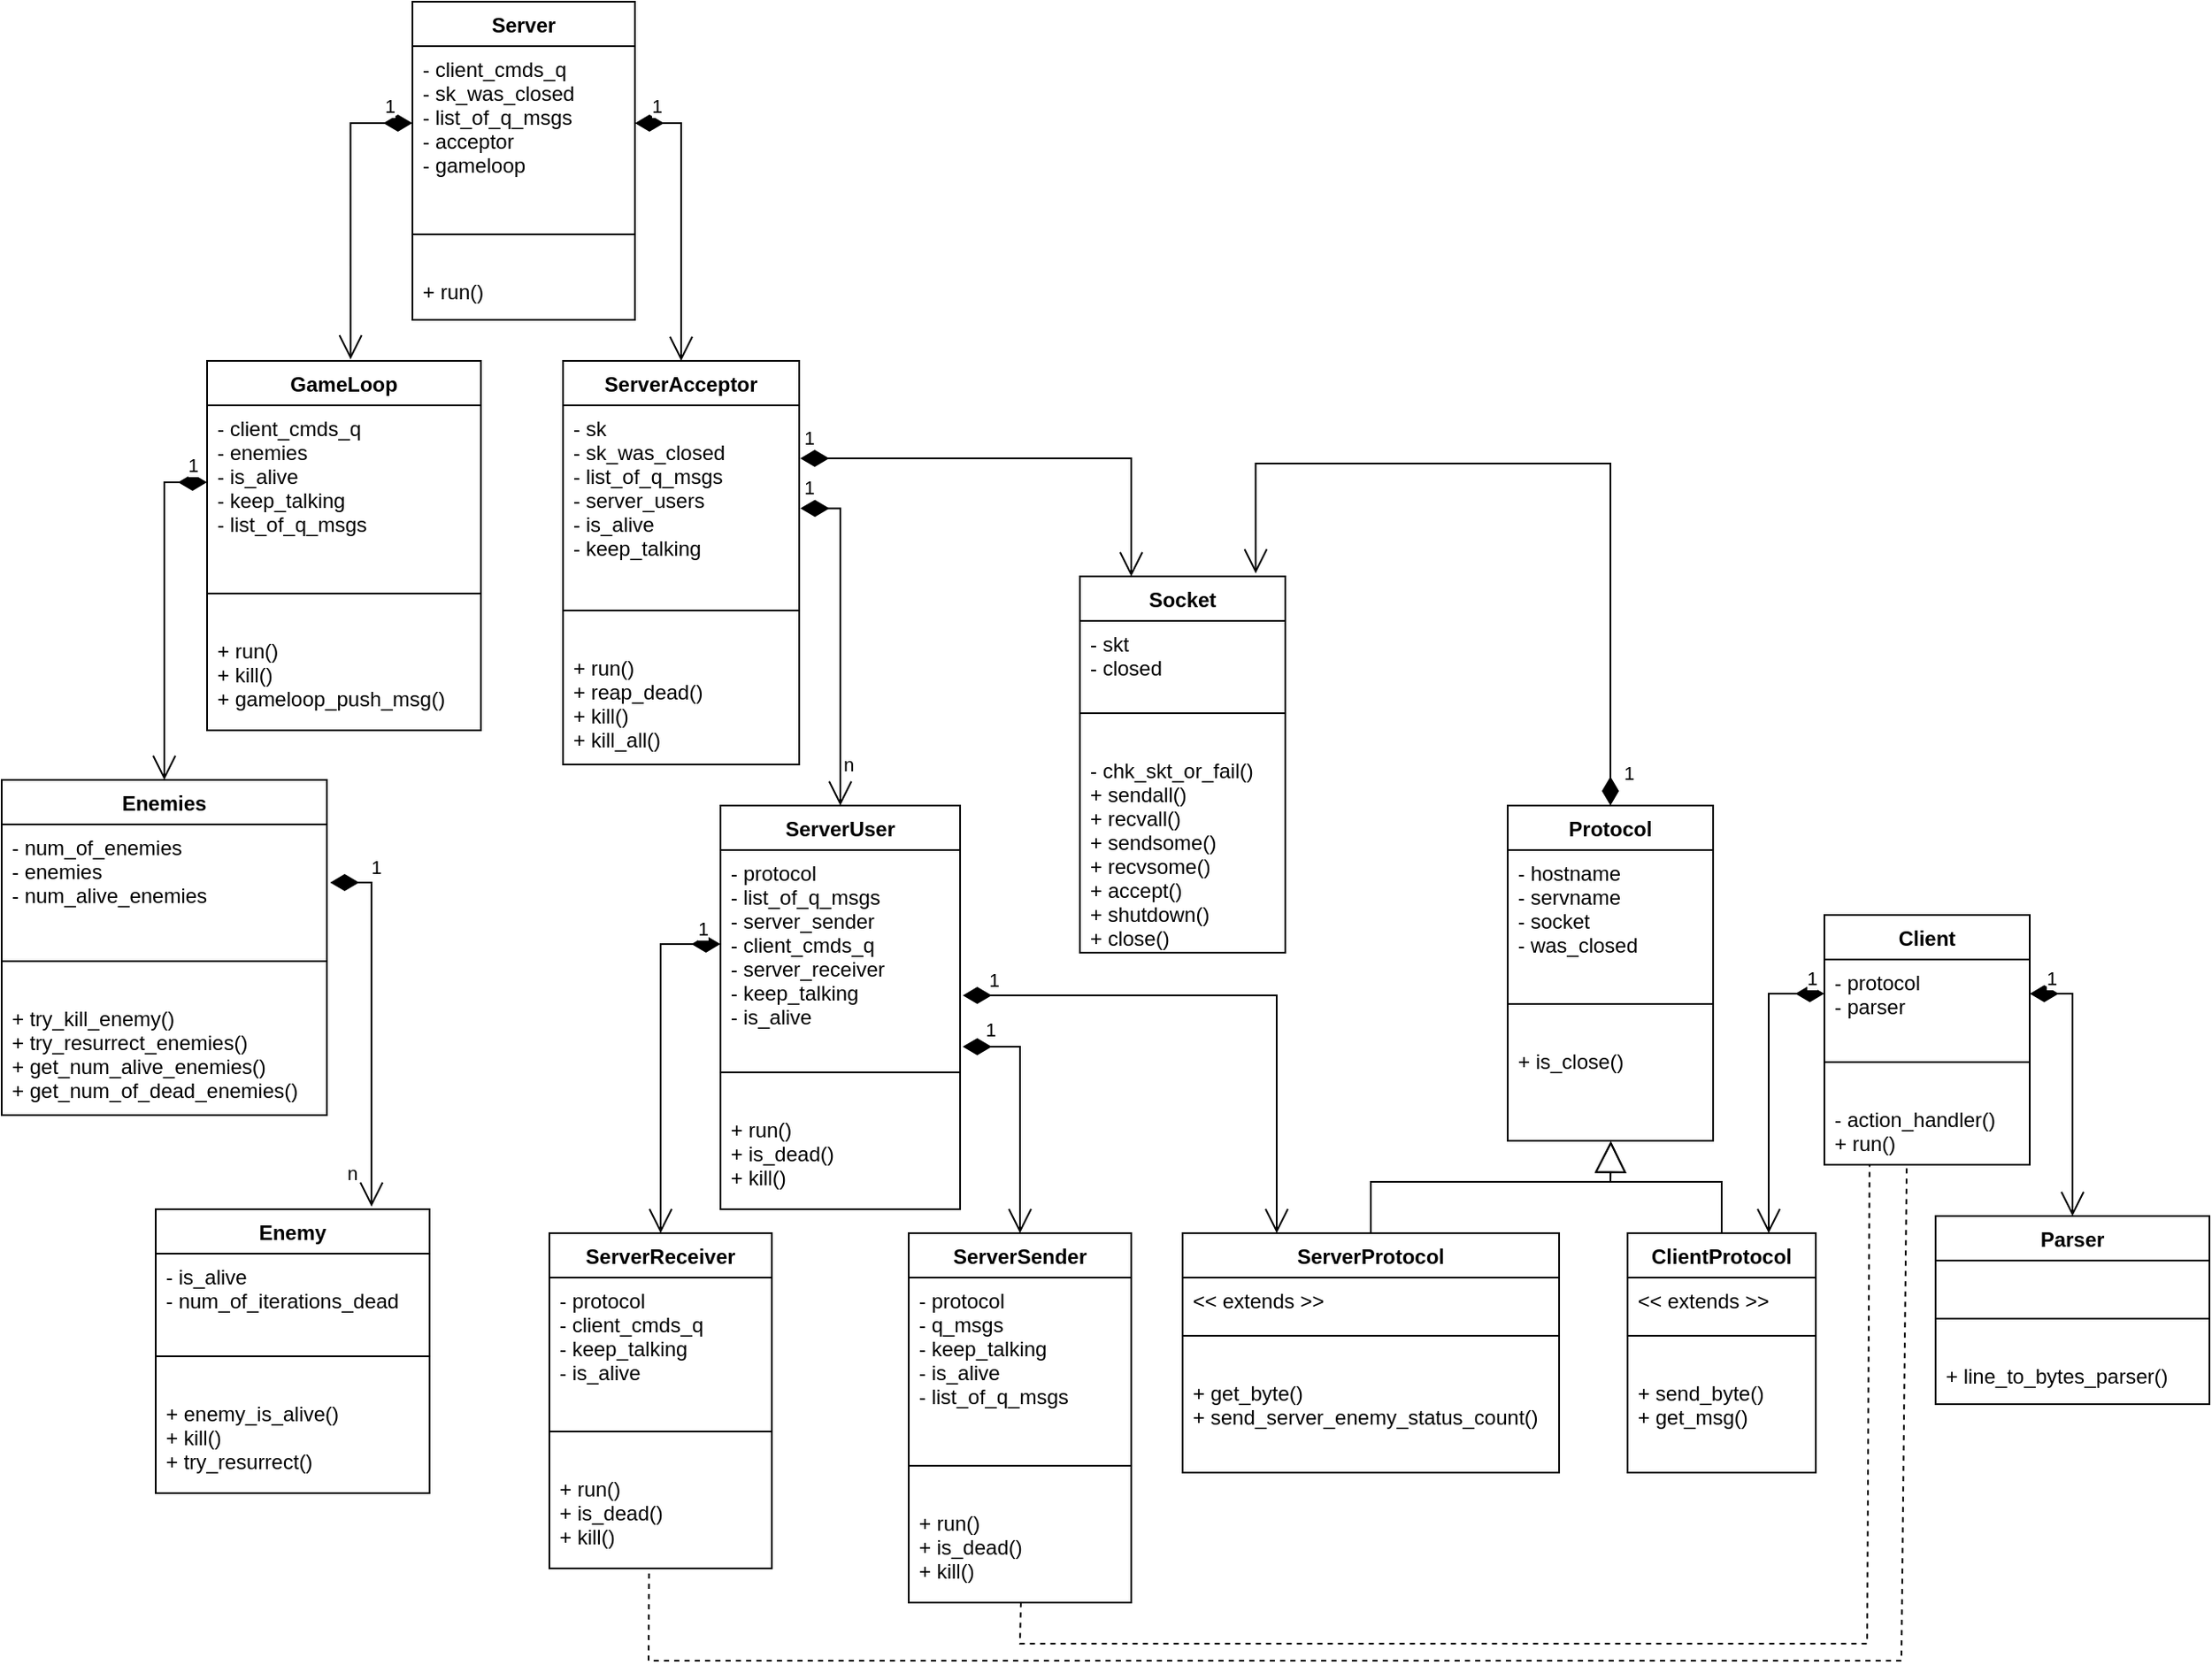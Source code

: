 <mxfile version="24.2.8" type="device">
  <diagram name="Página-1" id="S_fXv-ZARiYwbTezSoP8">
    <mxGraphModel dx="3452" dy="1305" grid="1" gridSize="10" guides="1" tooltips="1" connect="1" arrows="1" fold="1" page="1" pageScale="1" pageWidth="827" pageHeight="1169" math="0" shadow="0">
      <root>
        <mxCell id="0" />
        <mxCell id="1" parent="0" />
        <mxCell id="79mn5s4HH3Ka9ruZQ27B-1" value="Client" style="swimlane;fontStyle=1;align=center;verticalAlign=top;childLayout=stackLayout;horizontal=1;startSize=26;horizontalStack=0;resizeParent=1;resizeParentMax=0;resizeLast=0;collapsible=1;marginBottom=0;rounded=0;fillColor=none;" vertex="1" parent="1">
          <mxGeometry x="495" y="1174" width="120" height="146" as="geometry" />
        </mxCell>
        <mxCell id="79mn5s4HH3Ka9ruZQ27B-2" value="- protocol&#xa;- parser" style="text;strokeColor=none;fillColor=none;align=left;verticalAlign=top;spacingLeft=4;spacingRight=4;overflow=hidden;rotatable=0;points=[[0,0.5],[1,0.5]];portConstraint=eastwest;rounded=0;" vertex="1" parent="79mn5s4HH3Ka9ruZQ27B-1">
          <mxGeometry y="26" width="120" height="40" as="geometry" />
        </mxCell>
        <mxCell id="79mn5s4HH3Ka9ruZQ27B-3" value="" style="line;strokeWidth=1;fillColor=none;align=left;verticalAlign=middle;spacingTop=-1;spacingLeft=3;spacingRight=3;rotatable=0;labelPosition=right;points=[];portConstraint=eastwest;strokeColor=inherit;rounded=0;" vertex="1" parent="79mn5s4HH3Ka9ruZQ27B-1">
          <mxGeometry y="66" width="120" height="40" as="geometry" />
        </mxCell>
        <mxCell id="79mn5s4HH3Ka9ruZQ27B-4" value="- action_handler()&#xa;+ run()" style="text;strokeColor=none;fillColor=none;align=left;verticalAlign=top;spacingLeft=4;spacingRight=4;overflow=hidden;rotatable=0;points=[[0,0.5],[1,0.5]];portConstraint=eastwest;rounded=0;" vertex="1" parent="79mn5s4HH3Ka9ruZQ27B-1">
          <mxGeometry y="106" width="120" height="40" as="geometry" />
        </mxCell>
        <mxCell id="79mn5s4HH3Ka9ruZQ27B-5" value="Parser" style="swimlane;fontStyle=1;align=center;verticalAlign=top;childLayout=stackLayout;horizontal=1;startSize=26;horizontalStack=0;resizeParent=1;resizeParentMax=0;resizeLast=0;collapsible=1;marginBottom=0;rounded=0;fillColor=none;" vertex="1" parent="1">
          <mxGeometry x="560" y="1350" width="160" height="110" as="geometry" />
        </mxCell>
        <mxCell id="79mn5s4HH3Ka9ruZQ27B-6" value=" " style="text;strokeColor=none;fillColor=none;align=left;verticalAlign=top;spacingLeft=4;spacingRight=4;overflow=hidden;rotatable=0;points=[[0,0.5],[1,0.5]];portConstraint=eastwest;rounded=0;" vertex="1" parent="79mn5s4HH3Ka9ruZQ27B-5">
          <mxGeometry y="26" width="160" height="14" as="geometry" />
        </mxCell>
        <mxCell id="79mn5s4HH3Ka9ruZQ27B-7" value="" style="line;strokeWidth=1;fillColor=none;align=left;verticalAlign=middle;spacingTop=-1;spacingLeft=3;spacingRight=3;rotatable=0;labelPosition=right;points=[];portConstraint=eastwest;strokeColor=inherit;rounded=0;" vertex="1" parent="79mn5s4HH3Ka9ruZQ27B-5">
          <mxGeometry y="40" width="160" height="40" as="geometry" />
        </mxCell>
        <mxCell id="79mn5s4HH3Ka9ruZQ27B-8" value="+ line_to_bytes_parser()" style="text;strokeColor=none;fillColor=none;align=left;verticalAlign=top;spacingLeft=4;spacingRight=4;overflow=hidden;rotatable=0;points=[[0,0.5],[1,0.5]];portConstraint=eastwest;rounded=0;" vertex="1" parent="79mn5s4HH3Ka9ruZQ27B-5">
          <mxGeometry y="80" width="160" height="30" as="geometry" />
        </mxCell>
        <mxCell id="79mn5s4HH3Ka9ruZQ27B-9" value="Protocol" style="swimlane;fontStyle=1;align=center;verticalAlign=top;childLayout=stackLayout;horizontal=1;startSize=26;horizontalStack=0;resizeParent=1;resizeParentMax=0;resizeLast=0;collapsible=1;marginBottom=0;rounded=0;fillColor=none;" vertex="1" parent="1">
          <mxGeometry x="310" y="1110" width="120" height="196" as="geometry" />
        </mxCell>
        <mxCell id="79mn5s4HH3Ka9ruZQ27B-10" value="- hostname&#xa;- servname&#xa;- socket&#xa;- was_closed" style="text;strokeColor=none;fillColor=none;align=left;verticalAlign=top;spacingLeft=4;spacingRight=4;overflow=hidden;rotatable=0;points=[[0,0.5],[1,0.5]];portConstraint=eastwest;rounded=0;" vertex="1" parent="79mn5s4HH3Ka9ruZQ27B-9">
          <mxGeometry y="26" width="120" height="70" as="geometry" />
        </mxCell>
        <mxCell id="79mn5s4HH3Ka9ruZQ27B-11" value="" style="line;strokeWidth=1;fillColor=none;align=left;verticalAlign=middle;spacingTop=-1;spacingLeft=3;spacingRight=3;rotatable=0;labelPosition=right;points=[];portConstraint=eastwest;strokeColor=inherit;rounded=0;" vertex="1" parent="79mn5s4HH3Ka9ruZQ27B-9">
          <mxGeometry y="96" width="120" height="40" as="geometry" />
        </mxCell>
        <mxCell id="79mn5s4HH3Ka9ruZQ27B-12" value="+ is_close()&#xa;" style="text;strokeColor=none;fillColor=none;align=left;verticalAlign=top;spacingLeft=4;spacingRight=4;overflow=hidden;rotatable=0;points=[[0,0.5],[1,0.5]];portConstraint=eastwest;rounded=0;" vertex="1" parent="79mn5s4HH3Ka9ruZQ27B-9">
          <mxGeometry y="136" width="120" height="60" as="geometry" />
        </mxCell>
        <mxCell id="79mn5s4HH3Ka9ruZQ27B-13" value="Enemy" style="swimlane;fontStyle=1;align=center;verticalAlign=top;childLayout=stackLayout;horizontal=1;startSize=26;horizontalStack=0;resizeParent=1;resizeParentMax=0;resizeLast=0;collapsible=1;marginBottom=0;rounded=0;fillColor=none;" vertex="1" parent="1">
          <mxGeometry x="-480" y="1346" width="160" height="166" as="geometry" />
        </mxCell>
        <mxCell id="79mn5s4HH3Ka9ruZQ27B-14" value="- is_alive&#xa;- num_of_iterations_dead&#xa;" style="text;strokeColor=none;fillColor=none;align=left;verticalAlign=top;spacingLeft=4;spacingRight=4;overflow=hidden;rotatable=0;points=[[0,0.5],[1,0.5]];portConstraint=eastwest;rounded=0;" vertex="1" parent="79mn5s4HH3Ka9ruZQ27B-13">
          <mxGeometry y="26" width="160" height="40" as="geometry" />
        </mxCell>
        <mxCell id="79mn5s4HH3Ka9ruZQ27B-15" value="" style="line;strokeWidth=1;fillColor=none;align=left;verticalAlign=middle;spacingTop=-1;spacingLeft=3;spacingRight=3;rotatable=0;labelPosition=right;points=[];portConstraint=eastwest;strokeColor=inherit;rounded=0;" vertex="1" parent="79mn5s4HH3Ka9ruZQ27B-13">
          <mxGeometry y="66" width="160" height="40" as="geometry" />
        </mxCell>
        <mxCell id="79mn5s4HH3Ka9ruZQ27B-16" value="+ enemy_is_alive()&#xa;+ kill()&#xa;+ try_resurrect()&#xa;" style="text;strokeColor=none;fillColor=none;align=left;verticalAlign=top;spacingLeft=4;spacingRight=4;overflow=hidden;rotatable=0;points=[[0,0.5],[1,0.5]];portConstraint=eastwest;rounded=0;" vertex="1" parent="79mn5s4HH3Ka9ruZQ27B-13">
          <mxGeometry y="106" width="160" height="60" as="geometry" />
        </mxCell>
        <mxCell id="79mn5s4HH3Ka9ruZQ27B-17" value="Enemies" style="swimlane;fontStyle=1;align=center;verticalAlign=top;childLayout=stackLayout;horizontal=1;startSize=26;horizontalStack=0;resizeParent=1;resizeParentMax=0;resizeLast=0;collapsible=1;marginBottom=0;rounded=0;fillColor=none;" vertex="1" parent="1">
          <mxGeometry x="-570" y="1095" width="190" height="196" as="geometry" />
        </mxCell>
        <mxCell id="79mn5s4HH3Ka9ruZQ27B-18" value="- num_of_enemies&#xa;- enemies&#xa;- num_alive_enemies" style="text;strokeColor=none;fillColor=none;align=left;verticalAlign=top;spacingLeft=4;spacingRight=4;overflow=hidden;rotatable=0;points=[[0,0.5],[1,0.5]];portConstraint=eastwest;rounded=0;" vertex="1" parent="79mn5s4HH3Ka9ruZQ27B-17">
          <mxGeometry y="26" width="190" height="60" as="geometry" />
        </mxCell>
        <mxCell id="79mn5s4HH3Ka9ruZQ27B-19" value="" style="line;strokeWidth=1;fillColor=none;align=left;verticalAlign=middle;spacingTop=-1;spacingLeft=3;spacingRight=3;rotatable=0;labelPosition=right;points=[];portConstraint=eastwest;strokeColor=inherit;rounded=0;" vertex="1" parent="79mn5s4HH3Ka9ruZQ27B-17">
          <mxGeometry y="86" width="190" height="40" as="geometry" />
        </mxCell>
        <mxCell id="79mn5s4HH3Ka9ruZQ27B-20" value="+ try_kill_enemy()&#xa;+ try_resurrect_enemies()&#xa;+ get_num_alive_enemies()&#xa;+ get_num_of_dead_enemies()" style="text;strokeColor=none;fillColor=none;align=left;verticalAlign=top;spacingLeft=4;spacingRight=4;overflow=hidden;rotatable=0;points=[[0,0.5],[1,0.5]];portConstraint=eastwest;rounded=0;" vertex="1" parent="79mn5s4HH3Ka9ruZQ27B-17">
          <mxGeometry y="126" width="190" height="70" as="geometry" />
        </mxCell>
        <mxCell id="79mn5s4HH3Ka9ruZQ27B-21" value="ServerAcceptor" style="swimlane;fontStyle=1;align=center;verticalAlign=top;childLayout=stackLayout;horizontal=1;startSize=26;horizontalStack=0;resizeParent=1;resizeParentMax=0;resizeLast=0;collapsible=1;marginBottom=0;rounded=0;fillColor=none;" vertex="1" parent="1">
          <mxGeometry x="-242" y="850" width="138" height="236" as="geometry" />
        </mxCell>
        <mxCell id="79mn5s4HH3Ka9ruZQ27B-22" value="- sk&#xa;- sk_was_closed&#xa;- list_of_q_msgs&#xa;- server_users&#xa;- is_alive&#xa;- keep_talking&#xa;" style="text;strokeColor=none;fillColor=none;align=left;verticalAlign=top;spacingLeft=4;spacingRight=4;overflow=hidden;rotatable=0;points=[[0,0.5],[1,0.5]];portConstraint=eastwest;rounded=0;" vertex="1" parent="79mn5s4HH3Ka9ruZQ27B-21">
          <mxGeometry y="26" width="138" height="100" as="geometry" />
        </mxCell>
        <mxCell id="79mn5s4HH3Ka9ruZQ27B-23" value="" style="line;strokeWidth=1;fillColor=none;align=left;verticalAlign=middle;spacingTop=-1;spacingLeft=3;spacingRight=3;rotatable=0;labelPosition=right;points=[];portConstraint=eastwest;strokeColor=inherit;rounded=0;" vertex="1" parent="79mn5s4HH3Ka9ruZQ27B-21">
          <mxGeometry y="126" width="138" height="40" as="geometry" />
        </mxCell>
        <mxCell id="79mn5s4HH3Ka9ruZQ27B-24" value="+ run()&#xa;+ reap_dead()&#xa;+ kill()&#xa;+ kill_all()" style="text;strokeColor=none;fillColor=none;align=left;verticalAlign=top;spacingLeft=4;spacingRight=4;overflow=hidden;rotatable=0;points=[[0,0.5],[1,0.5]];portConstraint=eastwest;rounded=0;" vertex="1" parent="79mn5s4HH3Ka9ruZQ27B-21">
          <mxGeometry y="166" width="138" height="70" as="geometry" />
        </mxCell>
        <mxCell id="79mn5s4HH3Ka9ruZQ27B-25" value="GameLoop" style="swimlane;fontStyle=1;align=center;verticalAlign=top;childLayout=stackLayout;horizontal=1;startSize=26;horizontalStack=0;resizeParent=1;resizeParentMax=0;resizeLast=0;collapsible=1;marginBottom=0;rounded=0;fillColor=none;" vertex="1" parent="1">
          <mxGeometry x="-450" y="850" width="160" height="216" as="geometry" />
        </mxCell>
        <mxCell id="79mn5s4HH3Ka9ruZQ27B-26" value="- client_cmds_q&#xa;- enemies&#xa;- is_alive&#xa;- keep_talking&#xa;- list_of_q_msgs&#xa;" style="text;strokeColor=none;fillColor=none;align=left;verticalAlign=top;spacingLeft=4;spacingRight=4;overflow=hidden;rotatable=0;points=[[0,0.5],[1,0.5]];portConstraint=eastwest;rounded=0;" vertex="1" parent="79mn5s4HH3Ka9ruZQ27B-25">
          <mxGeometry y="26" width="160" height="90" as="geometry" />
        </mxCell>
        <mxCell id="79mn5s4HH3Ka9ruZQ27B-27" value="" style="line;strokeWidth=1;fillColor=none;align=left;verticalAlign=middle;spacingTop=-1;spacingLeft=3;spacingRight=3;rotatable=0;labelPosition=right;points=[];portConstraint=eastwest;strokeColor=inherit;rounded=0;" vertex="1" parent="79mn5s4HH3Ka9ruZQ27B-25">
          <mxGeometry y="116" width="160" height="40" as="geometry" />
        </mxCell>
        <mxCell id="79mn5s4HH3Ka9ruZQ27B-28" value="+ run()&#xa;+ kill()&#xa;+ gameloop_push_msg()" style="text;strokeColor=none;fillColor=none;align=left;verticalAlign=top;spacingLeft=4;spacingRight=4;overflow=hidden;rotatable=0;points=[[0,0.5],[1,0.5]];portConstraint=eastwest;rounded=0;" vertex="1" parent="79mn5s4HH3Ka9ruZQ27B-25">
          <mxGeometry y="156" width="160" height="60" as="geometry" />
        </mxCell>
        <mxCell id="79mn5s4HH3Ka9ruZQ27B-29" value="ServerReceiver" style="swimlane;fontStyle=1;align=center;verticalAlign=top;childLayout=stackLayout;horizontal=1;startSize=26;horizontalStack=0;resizeParent=1;resizeParentMax=0;resizeLast=0;collapsible=1;marginBottom=0;rounded=0;fillColor=none;" vertex="1" parent="1">
          <mxGeometry x="-250" y="1360" width="130" height="196" as="geometry" />
        </mxCell>
        <mxCell id="79mn5s4HH3Ka9ruZQ27B-30" value="- protocol&#xa;- client_cmds_q&#xa;- keep_talking&#xa;- is_alive&#xa;" style="text;strokeColor=none;fillColor=none;align=left;verticalAlign=top;spacingLeft=4;spacingRight=4;overflow=hidden;rotatable=0;points=[[0,0.5],[1,0.5]];portConstraint=eastwest;rounded=0;" vertex="1" parent="79mn5s4HH3Ka9ruZQ27B-29">
          <mxGeometry y="26" width="130" height="70" as="geometry" />
        </mxCell>
        <mxCell id="79mn5s4HH3Ka9ruZQ27B-31" value="" style="line;strokeWidth=1;fillColor=none;align=left;verticalAlign=middle;spacingTop=-1;spacingLeft=3;spacingRight=3;rotatable=0;labelPosition=right;points=[];portConstraint=eastwest;strokeColor=inherit;rounded=0;" vertex="1" parent="79mn5s4HH3Ka9ruZQ27B-29">
          <mxGeometry y="96" width="130" height="40" as="geometry" />
        </mxCell>
        <mxCell id="79mn5s4HH3Ka9ruZQ27B-32" value="+ run()&#xa;+ is_dead()&#xa;+ kill()" style="text;strokeColor=none;fillColor=none;align=left;verticalAlign=top;spacingLeft=4;spacingRight=4;overflow=hidden;rotatable=0;points=[[0,0.5],[1,0.5]];portConstraint=eastwest;rounded=0;" vertex="1" parent="79mn5s4HH3Ka9ruZQ27B-29">
          <mxGeometry y="136" width="130" height="60" as="geometry" />
        </mxCell>
        <mxCell id="79mn5s4HH3Ka9ruZQ27B-33" value="ServerUser" style="swimlane;fontStyle=1;align=center;verticalAlign=top;childLayout=stackLayout;horizontal=1;startSize=26;horizontalStack=0;resizeParent=1;resizeParentMax=0;resizeLast=0;collapsible=1;marginBottom=0;rounded=0;fillColor=none;" vertex="1" parent="1">
          <mxGeometry x="-150" y="1110" width="140" height="236" as="geometry" />
        </mxCell>
        <mxCell id="79mn5s4HH3Ka9ruZQ27B-34" value="- protocol&#xa;- list_of_q_msgs&#xa;- server_sender&#xa;- client_cmds_q&#xa;- server_receiver&#xa;- keep_talking&#xa;- is_alive" style="text;strokeColor=none;fillColor=none;align=left;verticalAlign=top;spacingLeft=4;spacingRight=4;overflow=hidden;rotatable=0;points=[[0,0.5],[1,0.5]];portConstraint=eastwest;rounded=0;" vertex="1" parent="79mn5s4HH3Ka9ruZQ27B-33">
          <mxGeometry y="26" width="140" height="110" as="geometry" />
        </mxCell>
        <mxCell id="79mn5s4HH3Ka9ruZQ27B-35" value="" style="line;strokeWidth=1;fillColor=none;align=left;verticalAlign=middle;spacingTop=-1;spacingLeft=3;spacingRight=3;rotatable=0;labelPosition=right;points=[];portConstraint=eastwest;strokeColor=inherit;rounded=0;" vertex="1" parent="79mn5s4HH3Ka9ruZQ27B-33">
          <mxGeometry y="136" width="140" height="40" as="geometry" />
        </mxCell>
        <mxCell id="79mn5s4HH3Ka9ruZQ27B-36" value="+ run()&#xa;+ is_dead()&#xa;+ kill()" style="text;strokeColor=none;fillColor=none;align=left;verticalAlign=top;spacingLeft=4;spacingRight=4;overflow=hidden;rotatable=0;points=[[0,0.5],[1,0.5]];portConstraint=eastwest;rounded=0;" vertex="1" parent="79mn5s4HH3Ka9ruZQ27B-33">
          <mxGeometry y="176" width="140" height="60" as="geometry" />
        </mxCell>
        <mxCell id="79mn5s4HH3Ka9ruZQ27B-37" value="Server" style="swimlane;fontStyle=1;align=center;verticalAlign=top;childLayout=stackLayout;horizontal=1;startSize=26;horizontalStack=0;resizeParent=1;resizeParentMax=0;resizeLast=0;collapsible=1;marginBottom=0;rounded=0;fillColor=none;" vertex="1" parent="1">
          <mxGeometry x="-330" y="640" width="130" height="186" as="geometry" />
        </mxCell>
        <mxCell id="79mn5s4HH3Ka9ruZQ27B-38" value="- client_cmds_q&#xa;- sk_was_closed&#xa;- list_of_q_msgs&#xa;- acceptor&#xa;- gameloop" style="text;strokeColor=none;fillColor=none;align=left;verticalAlign=top;spacingLeft=4;spacingRight=4;overflow=hidden;rotatable=0;points=[[0,0.5],[1,0.5]];portConstraint=eastwest;rounded=0;" vertex="1" parent="79mn5s4HH3Ka9ruZQ27B-37">
          <mxGeometry y="26" width="130" height="90" as="geometry" />
        </mxCell>
        <mxCell id="79mn5s4HH3Ka9ruZQ27B-39" value="" style="line;strokeWidth=1;fillColor=none;align=left;verticalAlign=middle;spacingTop=-1;spacingLeft=3;spacingRight=3;rotatable=0;labelPosition=right;points=[];portConstraint=eastwest;strokeColor=inherit;rounded=0;" vertex="1" parent="79mn5s4HH3Ka9ruZQ27B-37">
          <mxGeometry y="116" width="130" height="40" as="geometry" />
        </mxCell>
        <mxCell id="79mn5s4HH3Ka9ruZQ27B-40" value="+ run()" style="text;strokeColor=none;fillColor=none;align=left;verticalAlign=top;spacingLeft=4;spacingRight=4;overflow=hidden;rotatable=0;points=[[0,0.5],[1,0.5]];portConstraint=eastwest;rounded=0;" vertex="1" parent="79mn5s4HH3Ka9ruZQ27B-37">
          <mxGeometry y="156" width="130" height="30" as="geometry" />
        </mxCell>
        <mxCell id="79mn5s4HH3Ka9ruZQ27B-41" value="ServerProtocol" style="swimlane;fontStyle=1;align=center;verticalAlign=top;childLayout=stackLayout;horizontal=1;startSize=26;horizontalStack=0;resizeParent=1;resizeParentMax=0;resizeLast=0;collapsible=1;marginBottom=0;rounded=0;fillColor=none;" vertex="1" parent="1">
          <mxGeometry x="120" y="1360" width="220" height="140" as="geometry" />
        </mxCell>
        <mxCell id="79mn5s4HH3Ka9ruZQ27B-42" value="&lt;&lt; extends &gt;&gt;" style="text;strokeColor=none;fillColor=none;align=left;verticalAlign=top;spacingLeft=4;spacingRight=4;overflow=hidden;rotatable=0;points=[[0,0.5],[1,0.5]];portConstraint=eastwest;rounded=0;" vertex="1" parent="79mn5s4HH3Ka9ruZQ27B-41">
          <mxGeometry y="26" width="220" height="14" as="geometry" />
        </mxCell>
        <mxCell id="79mn5s4HH3Ka9ruZQ27B-43" value="" style="line;strokeWidth=1;fillColor=none;align=left;verticalAlign=middle;spacingTop=-1;spacingLeft=3;spacingRight=3;rotatable=0;labelPosition=right;points=[];portConstraint=eastwest;strokeColor=inherit;rounded=0;" vertex="1" parent="79mn5s4HH3Ka9ruZQ27B-41">
          <mxGeometry y="40" width="220" height="40" as="geometry" />
        </mxCell>
        <mxCell id="79mn5s4HH3Ka9ruZQ27B-44" value="+ get_byte()&#xa;+ send_server_enemy_status_count()" style="text;strokeColor=none;fillColor=none;align=left;verticalAlign=top;spacingLeft=4;spacingRight=4;overflow=hidden;rotatable=0;points=[[0,0.5],[1,0.5]];portConstraint=eastwest;rounded=0;" vertex="1" parent="79mn5s4HH3Ka9ruZQ27B-41">
          <mxGeometry y="80" width="220" height="60" as="geometry" />
        </mxCell>
        <mxCell id="79mn5s4HH3Ka9ruZQ27B-45" value="ClientProtocol" style="swimlane;fontStyle=1;align=center;verticalAlign=top;childLayout=stackLayout;horizontal=1;startSize=26;horizontalStack=0;resizeParent=1;resizeParentMax=0;resizeLast=0;collapsible=1;marginBottom=0;rounded=0;fillColor=none;" vertex="1" parent="1">
          <mxGeometry x="380" y="1360" width="110" height="140" as="geometry" />
        </mxCell>
        <mxCell id="79mn5s4HH3Ka9ruZQ27B-46" value="&lt;&lt; extends &gt;&gt;" style="text;strokeColor=none;fillColor=none;align=left;verticalAlign=top;spacingLeft=4;spacingRight=4;overflow=hidden;rotatable=0;points=[[0,0.5],[1,0.5]];portConstraint=eastwest;rounded=0;" vertex="1" parent="79mn5s4HH3Ka9ruZQ27B-45">
          <mxGeometry y="26" width="110" height="14" as="geometry" />
        </mxCell>
        <mxCell id="79mn5s4HH3Ka9ruZQ27B-47" value="" style="line;strokeWidth=1;fillColor=none;align=left;verticalAlign=middle;spacingTop=-1;spacingLeft=3;spacingRight=3;rotatable=0;labelPosition=right;points=[];portConstraint=eastwest;strokeColor=inherit;rounded=0;" vertex="1" parent="79mn5s4HH3Ka9ruZQ27B-45">
          <mxGeometry y="40" width="110" height="40" as="geometry" />
        </mxCell>
        <mxCell id="79mn5s4HH3Ka9ruZQ27B-48" value="+ send_byte()&#xa;+ get_msg()&#xa;" style="text;strokeColor=none;fillColor=none;align=left;verticalAlign=top;spacingLeft=4;spacingRight=4;overflow=hidden;rotatable=0;points=[[0,0.5],[1,0.5]];portConstraint=eastwest;rounded=0;" vertex="1" parent="79mn5s4HH3Ka9ruZQ27B-45">
          <mxGeometry y="80" width="110" height="60" as="geometry" />
        </mxCell>
        <mxCell id="79mn5s4HH3Ka9ruZQ27B-49" value="" style="endArrow=block;endSize=16;endFill=0;html=1;rounded=0;exitX=0.5;exitY=0;exitDx=0;exitDy=0;entryX=0.502;entryY=1.002;entryDx=0;entryDy=0;entryPerimeter=0;" edge="1" parent="1" source="79mn5s4HH3Ka9ruZQ27B-45" target="79mn5s4HH3Ka9ruZQ27B-12">
          <mxGeometry x="0.0" width="160" relative="1" as="geometry">
            <mxPoint x="866" y="1362" as="sourcePoint" />
            <mxPoint x="706" y="1262" as="targetPoint" />
            <Array as="points">
              <mxPoint x="435" y="1330" />
              <mxPoint x="370" y="1330" />
            </Array>
            <mxPoint as="offset" />
          </mxGeometry>
        </mxCell>
        <mxCell id="79mn5s4HH3Ka9ruZQ27B-50" value="" style="endArrow=block;endSize=16;endFill=0;html=1;rounded=0;entryX=0.502;entryY=1.005;entryDx=0;entryDy=0;entryPerimeter=0;exitX=0.5;exitY=0;exitDx=0;exitDy=0;" edge="1" parent="1" source="79mn5s4HH3Ka9ruZQ27B-41" target="79mn5s4HH3Ka9ruZQ27B-12">
          <mxGeometry width="160" relative="1" as="geometry">
            <mxPoint x="586" y="1290" as="sourcePoint" />
            <mxPoint x="706" y="1260" as="targetPoint" />
            <Array as="points">
              <mxPoint x="230" y="1330" />
              <mxPoint x="370" y="1330" />
            </Array>
            <mxPoint as="offset" />
          </mxGeometry>
        </mxCell>
        <mxCell id="79mn5s4HH3Ka9ruZQ27B-51" value="Socket" style="swimlane;fontStyle=1;align=center;verticalAlign=top;childLayout=stackLayout;horizontal=1;startSize=26;horizontalStack=0;resizeParent=1;resizeParentMax=0;resizeLast=0;collapsible=1;marginBottom=0;rounded=0;fillColor=none;" vertex="1" parent="1">
          <mxGeometry x="60" y="976" width="120" height="220" as="geometry" />
        </mxCell>
        <mxCell id="79mn5s4HH3Ka9ruZQ27B-52" value="- skt&#xa;- closed" style="text;strokeColor=none;fillColor=none;align=left;verticalAlign=top;spacingLeft=4;spacingRight=4;overflow=hidden;rotatable=0;points=[[0,0.5],[1,0.5]];portConstraint=eastwest;rounded=0;" vertex="1" parent="79mn5s4HH3Ka9ruZQ27B-51">
          <mxGeometry y="26" width="120" height="34" as="geometry" />
        </mxCell>
        <mxCell id="79mn5s4HH3Ka9ruZQ27B-53" value="" style="line;strokeWidth=1;fillColor=none;align=left;verticalAlign=middle;spacingTop=-1;spacingLeft=3;spacingRight=3;rotatable=0;labelPosition=right;points=[];portConstraint=eastwest;strokeColor=inherit;rounded=0;" vertex="1" parent="79mn5s4HH3Ka9ruZQ27B-51">
          <mxGeometry y="60" width="120" height="40" as="geometry" />
        </mxCell>
        <mxCell id="79mn5s4HH3Ka9ruZQ27B-54" value="- chk_skt_or_fail()&#xa;+ sendall()&#xa;+ recvall()&#xa;+ sendsome()&#xa;+ recvsome()&#xa;+ accept()&#xa;+ shutdown()&#xa;+ close()" style="text;strokeColor=none;fillColor=none;align=left;verticalAlign=top;spacingLeft=4;spacingRight=4;overflow=hidden;rotatable=0;points=[[0,0.5],[1,0.5]];portConstraint=eastwest;rounded=0;" vertex="1" parent="79mn5s4HH3Ka9ruZQ27B-51">
          <mxGeometry y="100" width="120" height="120" as="geometry" />
        </mxCell>
        <mxCell id="79mn5s4HH3Ka9ruZQ27B-55" value="1" style="endArrow=open;html=1;endSize=12;startArrow=diamondThin;startSize=14;startFill=1;edgeStyle=orthogonalEdgeStyle;align=left;verticalAlign=bottom;rounded=0;entryX=0.25;entryY=0;entryDx=0;entryDy=0;exitX=1.004;exitY=0.31;exitDx=0;exitDy=0;exitPerimeter=0;" edge="1" parent="1" source="79mn5s4HH3Ka9ruZQ27B-22" target="79mn5s4HH3Ka9ruZQ27B-51">
          <mxGeometry x="-1" y="3" relative="1" as="geometry">
            <mxPoint x="50" y="890" as="sourcePoint" />
            <mxPoint x="-165" y="1220" as="targetPoint" />
            <Array as="points">
              <mxPoint x="90" y="907" />
            </Array>
            <mxPoint as="offset" />
          </mxGeometry>
        </mxCell>
        <mxCell id="79mn5s4HH3Ka9ruZQ27B-56" value="1" style="endArrow=open;html=1;endSize=12;startArrow=diamondThin;startSize=14;startFill=1;edgeStyle=orthogonalEdgeStyle;align=left;verticalAlign=bottom;rounded=0;entryX=0.856;entryY=-0.008;entryDx=0;entryDy=0;exitX=0.5;exitY=0;exitDx=0;exitDy=0;entryPerimeter=0;" edge="1" parent="1" source="79mn5s4HH3Ka9ruZQ27B-9" target="79mn5s4HH3Ka9ruZQ27B-51">
          <mxGeometry x="-0.958" y="-6" relative="1" as="geometry">
            <mxPoint x="430" y="926.91" as="sourcePoint" />
            <mxPoint x="846" y="909.91" as="targetPoint" />
            <Array as="points">
              <mxPoint x="370" y="910" />
              <mxPoint x="163" y="910" />
            </Array>
            <mxPoint as="offset" />
          </mxGeometry>
        </mxCell>
        <mxCell id="79mn5s4HH3Ka9ruZQ27B-57" value="1" style="endArrow=open;html=1;endSize=12;startArrow=diamondThin;startSize=14;startFill=1;edgeStyle=orthogonalEdgeStyle;align=left;verticalAlign=bottom;rounded=0;entryX=0.524;entryY=-0.004;entryDx=0;entryDy=0;entryPerimeter=0;exitX=0;exitY=0.5;exitDx=0;exitDy=0;" edge="1" parent="1" source="79mn5s4HH3Ka9ruZQ27B-38" target="79mn5s4HH3Ka9ruZQ27B-25">
          <mxGeometry x="-0.787" y="-1" relative="1" as="geometry">
            <mxPoint x="-330" y="700" as="sourcePoint" />
            <mxPoint x="-170" y="820" as="targetPoint" />
            <mxPoint as="offset" />
          </mxGeometry>
        </mxCell>
        <mxCell id="79mn5s4HH3Ka9ruZQ27B-58" value="1" style="endArrow=open;html=1;endSize=12;startArrow=diamondThin;startSize=14;startFill=1;edgeStyle=orthogonalEdgeStyle;align=left;verticalAlign=bottom;rounded=0;exitX=1;exitY=0.5;exitDx=0;exitDy=0;entryX=0.5;entryY=0;entryDx=0;entryDy=0;" edge="1" parent="1" source="79mn5s4HH3Ka9ruZQ27B-38" target="79mn5s4HH3Ka9ruZQ27B-21">
          <mxGeometry x="-0.903" y="1" relative="1" as="geometry">
            <mxPoint x="-330" y="820" as="sourcePoint" />
            <mxPoint x="-170" y="820" as="targetPoint" />
            <mxPoint as="offset" />
          </mxGeometry>
        </mxCell>
        <mxCell id="79mn5s4HH3Ka9ruZQ27B-59" value="1" style="endArrow=open;html=1;endSize=12;startArrow=diamondThin;startSize=14;startFill=1;edgeStyle=orthogonalEdgeStyle;align=left;verticalAlign=bottom;rounded=0;entryX=0.5;entryY=0;entryDx=0;entryDy=0;exitX=0;exitY=0.5;exitDx=0;exitDy=0;" edge="1" parent="1" source="79mn5s4HH3Ka9ruZQ27B-26" target="79mn5s4HH3Ka9ruZQ27B-17">
          <mxGeometry x="-0.871" y="-1" relative="1" as="geometry">
            <mxPoint x="-560" y="1040" as="sourcePoint" />
            <mxPoint x="-400" y="1040" as="targetPoint" />
            <mxPoint as="offset" />
          </mxGeometry>
        </mxCell>
        <mxCell id="79mn5s4HH3Ka9ruZQ27B-60" value="1" style="endArrow=open;html=1;endSize=12;startArrow=diamondThin;startSize=14;startFill=1;edgeStyle=orthogonalEdgeStyle;align=left;verticalAlign=bottom;rounded=0;exitX=1.01;exitY=0.567;exitDx=0;exitDy=0;entryX=0.788;entryY=-0.009;entryDx=0;entryDy=0;exitPerimeter=0;entryPerimeter=0;" edge="1" parent="1" source="79mn5s4HH3Ka9ruZQ27B-18" target="79mn5s4HH3Ka9ruZQ27B-13">
          <mxGeometry x="-0.794" relative="1" as="geometry">
            <mxPoint x="-690" y="1194" as="sourcePoint" />
            <mxPoint x="-530" y="1194" as="targetPoint" />
            <Array as="points">
              <mxPoint x="-354" y="1155" />
            </Array>
            <mxPoint as="offset" />
          </mxGeometry>
        </mxCell>
        <mxCell id="79mn5s4HH3Ka9ruZQ27B-61" value="n" style="text;html=1;align=center;verticalAlign=middle;whiteSpace=wrap;rounded=0;fontSize=11;" vertex="1" parent="1">
          <mxGeometry x="-370" y="1320" width="10" height="10" as="geometry" />
        </mxCell>
        <mxCell id="79mn5s4HH3Ka9ruZQ27B-62" value="1" style="endArrow=open;html=1;endSize=12;startArrow=diamondThin;startSize=14;startFill=1;edgeStyle=orthogonalEdgeStyle;align=left;verticalAlign=bottom;rounded=0;entryX=0.5;entryY=0;entryDx=0;entryDy=0;exitX=1.005;exitY=0.602;exitDx=0;exitDy=0;exitPerimeter=0;" edge="1" parent="1" source="79mn5s4HH3Ka9ruZQ27B-22" target="79mn5s4HH3Ka9ruZQ27B-33">
          <mxGeometry x="-1" y="3" relative="1" as="geometry">
            <mxPoint x="50" y="1020" as="sourcePoint" />
            <mxPoint x="30" y="1200" as="targetPoint" />
          </mxGeometry>
        </mxCell>
        <mxCell id="79mn5s4HH3Ka9ruZQ27B-63" value="n" style="text;html=1;align=center;verticalAlign=middle;whiteSpace=wrap;rounded=0;fontSize=11;" vertex="1" parent="1">
          <mxGeometry x="-80" y="1081" width="10" height="10" as="geometry" />
        </mxCell>
        <mxCell id="79mn5s4HH3Ka9ruZQ27B-64" value="1" style="endArrow=open;html=1;endSize=12;startArrow=diamondThin;startSize=14;startFill=1;edgeStyle=orthogonalEdgeStyle;align=left;verticalAlign=bottom;rounded=0;entryX=0.5;entryY=0;entryDx=0;entryDy=0;exitX=0;exitY=0.5;exitDx=0;exitDy=0;" edge="1" parent="1" source="79mn5s4HH3Ka9ruZQ27B-34" target="79mn5s4HH3Ka9ruZQ27B-29">
          <mxGeometry x="-0.846" relative="1" as="geometry">
            <mxPoint x="-160" y="1170" as="sourcePoint" />
            <mxPoint x="-28" y="1344" as="targetPoint" />
            <mxPoint as="offset" />
          </mxGeometry>
        </mxCell>
        <mxCell id="79mn5s4HH3Ka9ruZQ27B-65" value="1" style="endArrow=open;html=1;endSize=12;startArrow=diamondThin;startSize=14;startFill=1;edgeStyle=orthogonalEdgeStyle;align=left;verticalAlign=bottom;rounded=0;entryX=0.5;entryY=0;entryDx=0;entryDy=0;exitX=1.011;exitY=1.045;exitDx=0;exitDy=0;exitPerimeter=0;" edge="1" parent="1" source="79mn5s4HH3Ka9ruZQ27B-34" target="79mn5s4HH3Ka9ruZQ27B-69">
          <mxGeometry x="-0.846" y="1" relative="1" as="geometry">
            <mxPoint x="60" y="1201" as="sourcePoint" />
            <mxPoint x="10" y="1410" as="targetPoint" />
            <mxPoint as="offset" />
          </mxGeometry>
        </mxCell>
        <mxCell id="79mn5s4HH3Ka9ruZQ27B-66" value="1" style="endArrow=open;html=1;endSize=12;startArrow=diamondThin;startSize=14;startFill=1;edgeStyle=orthogonalEdgeStyle;align=left;verticalAlign=bottom;rounded=0;entryX=0.25;entryY=0;entryDx=0;entryDy=0;exitX=1.011;exitY=0.773;exitDx=0;exitDy=0;exitPerimeter=0;" edge="1" parent="1" source="79mn5s4HH3Ka9ruZQ27B-34" target="79mn5s4HH3Ka9ruZQ27B-41">
          <mxGeometry x="-0.917" relative="1" as="geometry">
            <mxPoint x="310" y="1160" as="sourcePoint" />
            <mxPoint x="358" y="1346" as="targetPoint" />
            <mxPoint as="offset" />
          </mxGeometry>
        </mxCell>
        <mxCell id="79mn5s4HH3Ka9ruZQ27B-67" value="1" style="endArrow=open;html=1;endSize=12;startArrow=diamondThin;startSize=14;startFill=1;edgeStyle=orthogonalEdgeStyle;align=left;verticalAlign=bottom;rounded=0;entryX=0.5;entryY=0;entryDx=0;entryDy=0;exitX=1;exitY=0.5;exitDx=0;exitDy=0;" edge="1" parent="1" source="79mn5s4HH3Ka9ruZQ27B-2" target="79mn5s4HH3Ka9ruZQ27B-5">
          <mxGeometry x="-0.897" relative="1" as="geometry">
            <mxPoint x="300" y="1130" as="sourcePoint" />
            <mxPoint x="460" y="1130" as="targetPoint" />
            <mxPoint as="offset" />
          </mxGeometry>
        </mxCell>
        <mxCell id="79mn5s4HH3Ka9ruZQ27B-68" value="1" style="endArrow=open;html=1;endSize=12;startArrow=diamondThin;startSize=14;startFill=1;edgeStyle=orthogonalEdgeStyle;align=left;verticalAlign=bottom;rounded=0;entryX=0.75;entryY=0;entryDx=0;entryDy=0;exitX=0;exitY=0.5;exitDx=0;exitDy=0;" edge="1" parent="1" source="79mn5s4HH3Ka9ruZQ27B-2" target="79mn5s4HH3Ka9ruZQ27B-45">
          <mxGeometry x="-0.853" relative="1" as="geometry">
            <mxPoint x="300" y="1130" as="sourcePoint" />
            <mxPoint x="460" y="1130" as="targetPoint" />
            <mxPoint as="offset" />
          </mxGeometry>
        </mxCell>
        <mxCell id="79mn5s4HH3Ka9ruZQ27B-69" value="ServerSender" style="swimlane;fontStyle=1;align=center;verticalAlign=top;childLayout=stackLayout;horizontal=1;startSize=26;horizontalStack=0;resizeParent=1;resizeParentMax=0;resizeLast=0;collapsible=1;marginBottom=0;rounded=0;fillColor=none;" vertex="1" parent="1">
          <mxGeometry x="-40" y="1360" width="130" height="216" as="geometry" />
        </mxCell>
        <mxCell id="79mn5s4HH3Ka9ruZQ27B-70" value="- protocol&#xa;- q_msgs&#xa;- keep_talking&#xa;- is_alive&#xa;- list_of_q_msgs" style="text;strokeColor=none;fillColor=none;align=left;verticalAlign=top;spacingLeft=4;spacingRight=4;overflow=hidden;rotatable=0;points=[[0,0.5],[1,0.5]];portConstraint=eastwest;rounded=0;" vertex="1" parent="79mn5s4HH3Ka9ruZQ27B-69">
          <mxGeometry y="26" width="130" height="90" as="geometry" />
        </mxCell>
        <mxCell id="79mn5s4HH3Ka9ruZQ27B-71" value="" style="line;strokeWidth=1;fillColor=none;align=left;verticalAlign=middle;spacingTop=-1;spacingLeft=3;spacingRight=3;rotatable=0;labelPosition=right;points=[];portConstraint=eastwest;strokeColor=inherit;rounded=0;" vertex="1" parent="79mn5s4HH3Ka9ruZQ27B-69">
          <mxGeometry y="116" width="130" height="40" as="geometry" />
        </mxCell>
        <mxCell id="79mn5s4HH3Ka9ruZQ27B-72" value="+ run()&#xa;+ is_dead()&#xa;+ kill()" style="text;strokeColor=none;fillColor=none;align=left;verticalAlign=top;spacingLeft=4;spacingRight=4;overflow=hidden;rotatable=0;points=[[0,0.5],[1,0.5]];portConstraint=eastwest;rounded=0;" vertex="1" parent="79mn5s4HH3Ka9ruZQ27B-69">
          <mxGeometry y="156" width="130" height="60" as="geometry" />
        </mxCell>
        <mxCell id="79mn5s4HH3Ka9ruZQ27B-74" value="" style="endArrow=none;dashed=1;html=1;rounded=0;exitX=0.504;exitY=0.996;exitDx=0;exitDy=0;exitPerimeter=0;entryX=0.22;entryY=1.01;entryDx=0;entryDy=0;entryPerimeter=0;" edge="1" parent="1" source="79mn5s4HH3Ka9ruZQ27B-72" target="79mn5s4HH3Ka9ruZQ27B-4">
          <mxGeometry width="50" height="50" relative="1" as="geometry">
            <mxPoint x="260" y="1400" as="sourcePoint" />
            <mxPoint x="520" y="1330" as="targetPoint" />
            <Array as="points">
              <mxPoint x="25" y="1600" />
              <mxPoint x="520" y="1600" />
            </Array>
          </mxGeometry>
        </mxCell>
        <mxCell id="79mn5s4HH3Ka9ruZQ27B-75" value="" style="endArrow=none;dashed=1;html=1;rounded=0;entryX=0.401;entryY=1.026;entryDx=0;entryDy=0;entryPerimeter=0;exitX=0.448;exitY=1.049;exitDx=0;exitDy=0;exitPerimeter=0;" edge="1" parent="1" source="79mn5s4HH3Ka9ruZQ27B-32" target="79mn5s4HH3Ka9ruZQ27B-4">
          <mxGeometry width="50" height="50" relative="1" as="geometry">
            <mxPoint x="37" y="1589" as="sourcePoint" />
            <mxPoint x="553" y="1336" as="targetPoint" />
            <Array as="points">
              <mxPoint x="-192" y="1610" />
              <mxPoint x="540" y="1610" />
            </Array>
          </mxGeometry>
        </mxCell>
      </root>
    </mxGraphModel>
  </diagram>
</mxfile>
